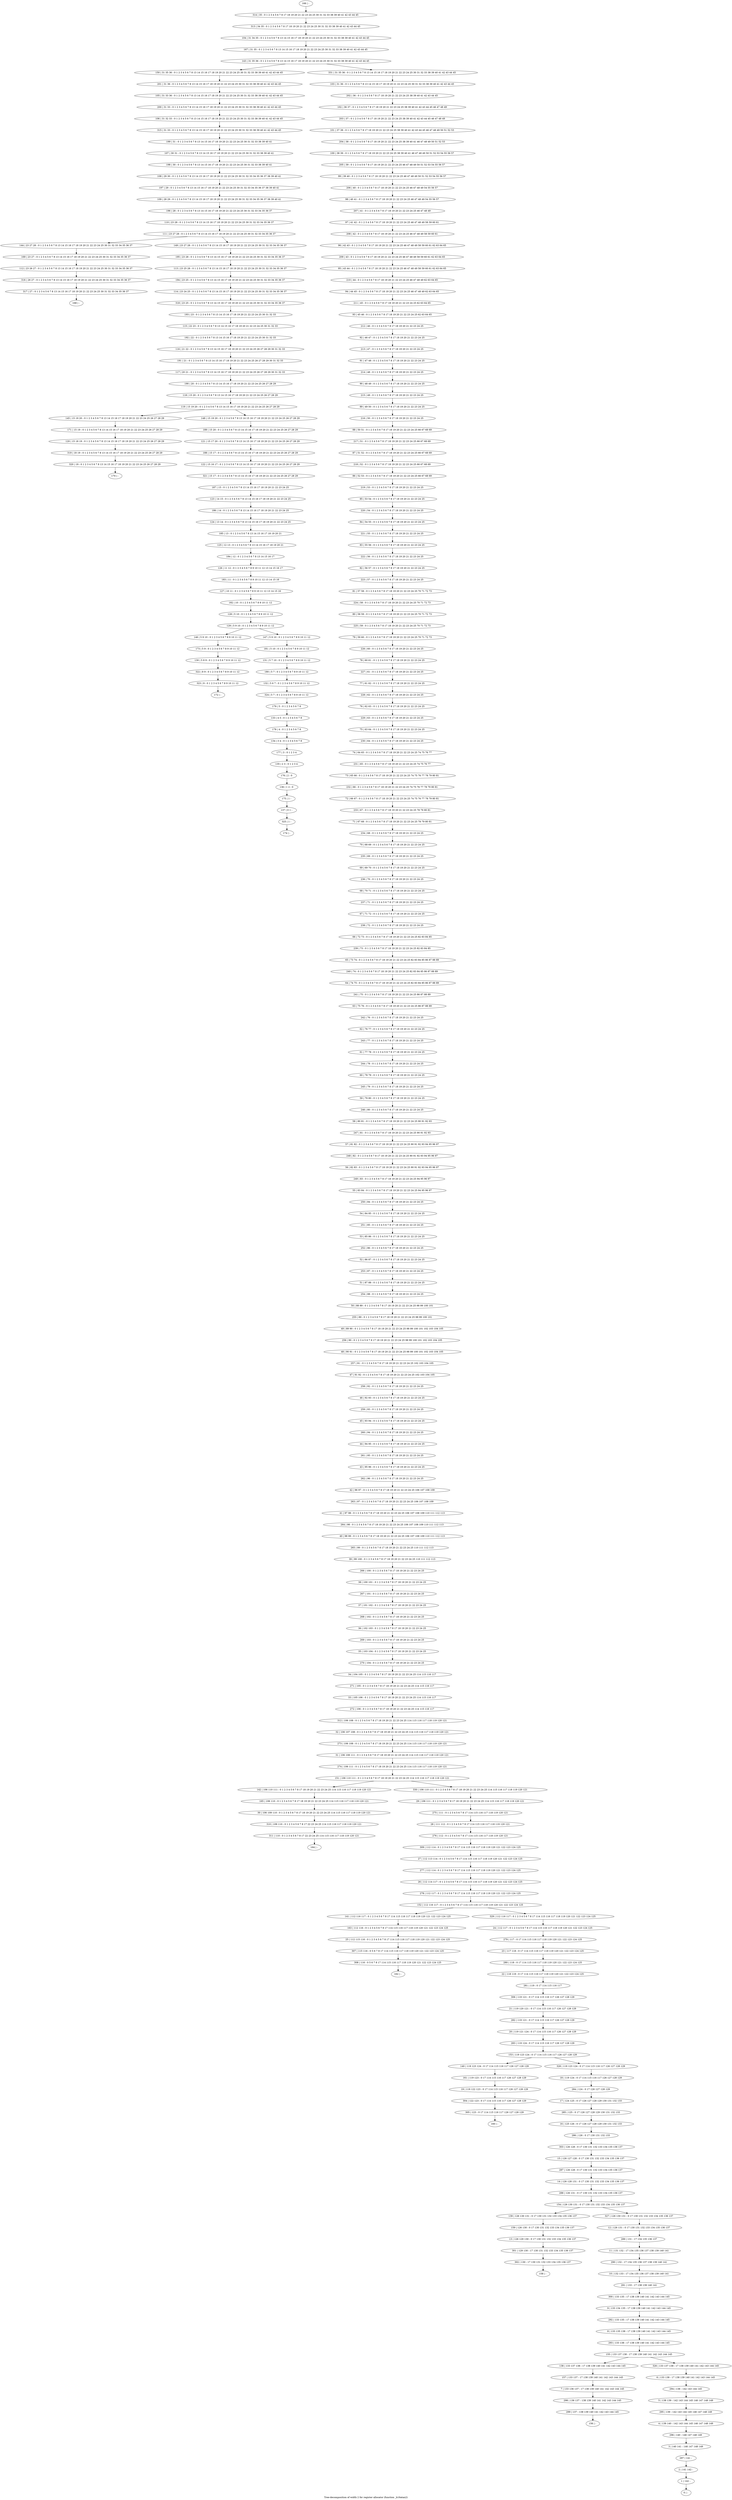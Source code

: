 digraph G {
graph [label="Tree-decomposition of width 2 for register allocator (function _b16atan2)"]
0[label="0 | : "];
1[label="1 | 142 : "];
2[label="2 | 141 142 : "];
3[label="3 | 140 141 : 146 147 148 149 "];
4[label="4 | 139 140 : 142 143 144 145 146 147 148 149 "];
5[label="5 | 138 139 : 142 143 144 145 146 147 148 149 "];
6[label="6 | 133 138 : 17 138 139 140 141 142 143 144 145 "];
7[label="7 | 133 136 137 : 17 138 139 140 141 142 143 144 145 "];
8[label="8 | 133 135 138 : 17 138 139 140 141 142 143 144 145 "];
9[label="9 | 133 134 135 : 17 138 139 140 141 142 143 144 145 "];
10[label="10 | 132 133 : 17 134 135 136 137 138 139 140 141 "];
11[label="11 | 131 132 : 17 134 135 136 137 138 139 140 141 "];
12[label="12 | 126 131 : 0 17 130 131 132 133 134 135 136 137 "];
13[label="13 | 126 129 130 : 0 17 130 131 132 133 134 135 136 137 "];
14[label="14 | 126 128 131 : 0 17 130 131 132 133 134 135 136 137 "];
15[label="15 | 126 127 128 : 0 17 130 131 132 133 134 135 136 137 "];
16[label="16 | 125 126 : 0 17 126 127 128 129 130 131 132 133 "];
17[label="17 | 124 125 : 0 17 126 127 128 129 130 131 132 133 "];
18[label="18 | 119 124 : 0 17 114 115 116 117 126 127 128 129 "];
19[label="19 | 119 122 123 : 0 17 114 115 116 117 126 127 128 129 "];
20[label="20 | 119 121 124 : 0 17 114 115 116 117 126 127 128 129 "];
21[label="21 | 119 120 121 : 0 17 114 115 116 117 126 127 128 129 "];
22[label="22 | 118 119 : 0 17 114 115 116 117 118 119 120 121 122 123 124 125 "];
23[label="23 | 117 118 : 0 17 114 115 116 117 118 119 120 121 122 123 124 125 "];
24[label="24 | 112 117 : 0 1 2 3 4 5 6 7 8 17 114 115 116 117 118 119 120 121 122 123 124 125 "];
25[label="25 | 112 115 116 : 0 1 2 3 4 5 6 7 8 17 114 115 116 117 118 119 120 121 122 123 124 125 "];
26[label="26 | 112 114 117 : 0 1 2 3 4 5 6 7 8 17 114 115 116 117 118 119 120 121 122 123 124 125 "];
27[label="27 | 112 113 114 : 0 1 2 3 4 5 6 7 8 17 114 115 116 117 118 119 120 121 122 123 124 125 "];
28[label="28 | 111 112 : 0 1 2 3 4 5 6 7 8 17 114 115 116 117 118 119 120 121 "];
29[label="29 | 106 111 : 0 1 2 3 4 5 6 7 8 17 18 19 20 21 22 23 24 25 114 115 116 117 118 119 120 121 "];
30[label="30 | 106 109 110 : 0 1 2 3 4 5 6 7 8 17 18 19 20 21 22 23 24 25 114 115 116 117 118 119 120 121 "];
31[label="31 | 106 108 111 : 0 1 2 3 4 5 6 7 8 17 18 19 20 21 22 23 24 25 114 115 116 117 118 119 120 121 "];
32[label="32 | 106 107 108 : 0 1 2 3 4 5 6 7 8 17 18 19 20 21 22 23 24 25 114 115 116 117 118 119 120 121 "];
33[label="33 | 105 106 : 0 1 2 3 4 5 6 7 8 17 18 19 20 21 22 23 24 25 114 115 116 117 "];
34[label="34 | 104 105 : 0 1 2 3 4 5 6 7 8 17 18 19 20 21 22 23 24 25 114 115 116 117 "];
35[label="35 | 103 104 : 0 1 2 3 4 5 6 7 8 17 18 19 20 21 22 23 24 25 "];
36[label="36 | 102 103 : 0 1 2 3 4 5 6 7 8 17 18 19 20 21 22 23 24 25 "];
37[label="37 | 101 102 : 0 1 2 3 4 5 6 7 8 17 18 19 20 21 22 23 24 25 "];
38[label="38 | 100 101 : 0 1 2 3 4 5 6 7 8 17 18 19 20 21 22 23 24 25 "];
39[label="39 | 99 100 : 0 1 2 3 4 5 6 7 8 17 18 19 20 21 22 23 24 25 110 111 112 113 "];
40[label="40 | 98 99 : 0 1 2 3 4 5 6 7 8 17 18 19 20 21 22 23 24 25 106 107 108 109 110 111 112 113 "];
41[label="41 | 97 98 : 0 1 2 3 4 5 6 7 8 17 18 19 20 21 22 23 24 25 106 107 108 109 110 111 112 113 "];
42[label="42 | 96 97 : 0 1 2 3 4 5 6 7 8 17 18 19 20 21 22 23 24 25 106 107 108 109 "];
43[label="43 | 95 96 : 0 1 2 3 4 5 6 7 8 17 18 19 20 21 22 23 24 25 "];
44[label="44 | 94 95 : 0 1 2 3 4 5 6 7 8 17 18 19 20 21 22 23 24 25 "];
45[label="45 | 93 94 : 0 1 2 3 4 5 6 7 8 17 18 19 20 21 22 23 24 25 "];
46[label="46 | 92 93 : 0 1 2 3 4 5 6 7 8 17 18 19 20 21 22 23 24 25 "];
47[label="47 | 91 92 : 0 1 2 3 4 5 6 7 8 17 18 19 20 21 22 23 24 25 102 103 104 105 "];
48[label="48 | 90 91 : 0 1 2 3 4 5 6 7 8 17 18 19 20 21 22 23 24 25 98 99 100 101 102 103 104 105 "];
49[label="49 | 89 90 : 0 1 2 3 4 5 6 7 8 17 18 19 20 21 22 23 24 25 98 99 100 101 102 103 104 105 "];
50[label="50 | 88 89 : 0 1 2 3 4 5 6 7 8 17 18 19 20 21 22 23 24 25 98 99 100 101 "];
51[label="51 | 87 88 : 0 1 2 3 4 5 6 7 8 17 18 19 20 21 22 23 24 25 "];
52[label="52 | 86 87 : 0 1 2 3 4 5 6 7 8 17 18 19 20 21 22 23 24 25 "];
53[label="53 | 85 86 : 0 1 2 3 4 5 6 7 8 17 18 19 20 21 22 23 24 25 "];
54[label="54 | 84 85 : 0 1 2 3 4 5 6 7 8 17 18 19 20 21 22 23 24 25 "];
55[label="55 | 83 84 : 0 1 2 3 4 5 6 7 8 17 18 19 20 21 22 23 24 25 94 95 96 97 "];
56[label="56 | 82 83 : 0 1 2 3 4 5 6 7 8 17 18 19 20 21 22 23 24 25 90 91 92 93 94 95 96 97 "];
57[label="57 | 81 82 : 0 1 2 3 4 5 6 7 8 17 18 19 20 21 22 23 24 25 90 91 92 93 94 95 96 97 "];
58[label="58 | 80 81 : 0 1 2 3 4 5 6 7 8 17 18 19 20 21 22 23 24 25 90 91 92 93 "];
59[label="59 | 79 80 : 0 1 2 3 4 5 6 7 8 17 18 19 20 21 22 23 24 25 "];
60[label="60 | 78 79 : 0 1 2 3 4 5 6 7 8 17 18 19 20 21 22 23 24 25 "];
61[label="61 | 77 78 : 0 1 2 3 4 5 6 7 8 17 18 19 20 21 22 23 24 25 "];
62[label="62 | 76 77 : 0 1 2 3 4 5 6 7 8 17 18 19 20 21 22 23 24 25 "];
63[label="63 | 75 76 : 0 1 2 3 4 5 6 7 8 17 18 19 20 21 22 23 24 25 86 87 88 89 "];
64[label="64 | 74 75 : 0 1 2 3 4 5 6 7 8 17 18 19 20 21 22 23 24 25 82 83 84 85 86 87 88 89 "];
65[label="65 | 73 74 : 0 1 2 3 4 5 6 7 8 17 18 19 20 21 22 23 24 25 82 83 84 85 86 87 88 89 "];
66[label="66 | 72 73 : 0 1 2 3 4 5 6 7 8 17 18 19 20 21 22 23 24 25 82 83 84 85 "];
67[label="67 | 71 72 : 0 1 2 3 4 5 6 7 8 17 18 19 20 21 22 23 24 25 "];
68[label="68 | 70 71 : 0 1 2 3 4 5 6 7 8 17 18 19 20 21 22 23 24 25 "];
69[label="69 | 69 70 : 0 1 2 3 4 5 6 7 8 17 18 19 20 21 22 23 24 25 "];
70[label="70 | 68 69 : 0 1 2 3 4 5 6 7 8 17 18 19 20 21 22 23 24 25 "];
71[label="71 | 67 68 : 0 1 2 3 4 5 6 7 8 17 18 19 20 21 22 23 24 25 78 79 80 81 "];
72[label="72 | 66 67 : 0 1 2 3 4 5 6 7 8 17 18 19 20 21 22 23 24 25 74 75 76 77 78 79 80 81 "];
73[label="73 | 65 66 : 0 1 2 3 4 5 6 7 8 17 18 19 20 21 22 23 24 25 74 75 76 77 78 79 80 81 "];
74[label="74 | 64 65 : 0 1 2 3 4 5 6 7 8 17 18 19 20 21 22 23 24 25 74 75 76 77 "];
75[label="75 | 63 64 : 0 1 2 3 4 5 6 7 8 17 18 19 20 21 22 23 24 25 "];
76[label="76 | 62 63 : 0 1 2 3 4 5 6 7 8 17 18 19 20 21 22 23 24 25 "];
77[label="77 | 61 62 : 0 1 2 3 4 5 6 7 8 17 18 19 20 21 22 23 24 25 "];
78[label="78 | 60 61 : 0 1 2 3 4 5 6 7 8 17 18 19 20 21 22 23 24 25 "];
79[label="79 | 59 60 : 0 1 2 3 4 5 6 7 8 17 18 19 20 21 22 23 24 25 70 71 72 73 "];
80[label="80 | 58 59 : 0 1 2 3 4 5 6 7 8 17 18 19 20 21 22 23 24 25 70 71 72 73 "];
81[label="81 | 57 58 : 0 1 2 3 4 5 6 7 8 17 18 19 20 21 22 23 24 25 70 71 72 73 "];
82[label="82 | 56 57 : 0 1 2 3 4 5 6 7 8 17 18 19 20 21 22 23 24 25 "];
83[label="83 | 55 56 : 0 1 2 3 4 5 6 7 8 17 18 19 20 21 22 23 24 25 "];
84[label="84 | 54 55 : 0 1 2 3 4 5 6 7 8 17 18 19 20 21 22 23 24 25 "];
85[label="85 | 53 54 : 0 1 2 3 4 5 6 7 8 17 18 19 20 21 22 23 24 25 "];
86[label="86 | 52 53 : 0 1 2 3 4 5 6 7 8 17 18 19 20 21 22 23 24 25 66 67 68 69 "];
87[label="87 | 51 52 : 0 1 2 3 4 5 6 7 8 17 18 19 20 21 22 23 24 25 66 67 68 69 "];
88[label="88 | 50 51 : 0 1 2 3 4 5 6 7 8 17 18 19 20 21 22 23 24 25 66 67 68 69 "];
89[label="89 | 49 50 : 0 1 2 3 4 5 6 7 8 17 18 19 20 21 22 23 24 25 "];
90[label="90 | 48 49 : 0 1 2 3 4 5 6 7 8 17 18 19 20 21 22 23 24 25 "];
91[label="91 | 47 48 : 0 1 2 3 4 5 6 7 8 17 18 19 20 21 22 23 24 25 "];
92[label="92 | 46 47 : 0 1 2 3 4 5 6 7 8 17 18 19 20 21 22 23 24 25 "];
93[label="93 | 45 46 : 0 1 2 3 4 5 6 7 8 17 18 19 20 21 22 23 24 25 62 63 64 65 "];
94[label="94 | 44 45 : 0 1 2 3 4 5 6 7 8 17 18 19 20 21 22 23 24 25 46 47 48 49 62 63 64 65 "];
95[label="95 | 43 44 : 0 1 2 3 4 5 6 7 8 17 18 19 20 21 22 23 24 25 46 47 48 49 58 59 60 61 62 63 64 65 "];
96[label="96 | 42 43 : 0 1 2 3 4 5 6 7 8 17 18 19 20 21 22 23 24 25 46 47 48 49 58 59 60 61 62 63 64 65 "];
97[label="97 | 41 42 : 0 1 2 3 4 5 6 7 8 17 18 19 20 21 22 23 24 25 46 47 48 49 58 59 60 61 "];
98[label="98 | 40 41 : 0 1 2 3 4 5 6 7 8 17 18 19 20 21 22 23 24 25 46 47 48 49 54 55 56 57 "];
99[label="99 | 39 40 : 0 1 2 3 4 5 6 7 8 17 18 19 20 21 22 23 24 25 46 47 48 49 50 51 52 53 54 55 56 57 "];
100[label="100 | 38 39 : 0 1 2 3 4 5 6 7 8 17 18 19 20 21 22 23 24 25 38 39 40 41 46 47 48 49 50 51 52 53 54 55 56 57 "];
101[label="101 | 37 38 : 0 1 2 3 4 5 6 7 8 17 18 19 20 21 22 23 24 25 38 39 40 41 42 43 44 45 46 47 48 49 50 51 52 53 "];
102[label="102 | 36 37 : 0 1 2 3 4 5 6 7 8 17 18 19 20 21 22 23 24 25 38 39 40 41 42 43 44 45 46 47 48 49 "];
103[label="103 | 31 36 : 0 1 2 3 4 5 6 7 8 13 14 15 16 17 18 19 20 21 22 23 24 25 30 31 32 33 38 39 40 41 42 43 44 45 "];
104[label="104 | 31 34 35 : 0 1 2 3 4 5 6 7 8 13 14 15 16 17 18 19 20 21 22 23 24 25 30 31 32 33 38 39 40 41 42 43 44 45 "];
105[label="105 | 31 33 36 : 0 1 2 3 4 5 6 7 8 13 14 15 16 17 18 19 20 21 22 23 24 25 30 31 32 33 38 39 40 41 42 43 44 45 "];
106[label="106 | 31 32 33 : 0 1 2 3 4 5 6 7 8 13 14 15 16 17 18 19 20 21 22 23 24 25 30 31 32 33 38 39 40 41 42 43 44 45 "];
107[label="107 | 30 31 : 0 1 2 3 4 5 6 7 8 13 14 15 16 17 18 19 20 21 22 23 24 25 30 31 32 33 38 39 40 41 "];
108[label="108 | 29 30 : 0 1 2 3 4 5 6 7 8 13 14 15 16 17 18 19 20 21 22 23 24 25 30 31 32 33 34 35 36 37 38 39 40 41 "];
109[label="109 | 28 29 : 0 1 2 3 4 5 6 7 8 13 14 15 16 17 18 19 20 21 22 23 24 25 30 31 32 33 34 35 36 37 38 39 40 41 "];
110[label="110 | 23 28 : 0 1 2 3 4 5 6 7 8 13 14 15 16 17 18 19 20 21 22 23 24 25 30 31 32 33 34 35 36 37 "];
111[label="111 | 23 27 28 : 0 1 2 3 4 5 6 7 8 13 14 15 16 17 18 19 20 21 22 23 24 25 30 31 32 33 34 35 36 37 "];
112[label="112 | 23 26 27 : 0 1 2 3 4 5 6 7 8 13 14 15 16 17 18 19 20 21 22 23 24 25 30 31 32 33 34 35 36 37 "];
113[label="113 | 23 25 28 : 0 1 2 3 4 5 6 7 8 13 14 15 16 17 18 19 20 21 22 23 24 25 30 31 32 33 34 35 36 37 "];
114[label="114 | 23 24 25 : 0 1 2 3 4 5 6 7 8 13 14 15 16 17 18 19 20 21 22 23 24 25 30 31 32 33 34 35 36 37 "];
115[label="115 | 22 23 : 0 1 2 3 4 5 6 7 8 13 14 15 16 17 18 19 20 21 22 23 24 25 30 31 32 33 "];
116[label="116 | 21 22 : 0 1 2 3 4 5 6 7 8 13 14 15 16 17 18 19 20 21 22 23 24 25 26 27 28 29 30 31 32 33 "];
117[label="117 | 20 21 : 0 1 2 3 4 5 6 7 8 13 14 15 16 17 18 19 20 21 22 23 24 25 26 27 28 29 30 31 32 33 "];
118[label="118 | 15 20 : 0 1 2 3 4 5 6 7 8 13 14 15 16 17 18 19 20 21 22 23 24 25 26 27 28 29 "];
119[label="119 | 15 19 20 : 0 1 2 3 4 5 6 7 8 13 14 15 16 17 18 19 20 21 22 23 24 25 26 27 28 29 "];
120[label="120 | 15 18 19 : 0 1 2 3 4 5 6 7 8 13 14 15 16 17 18 19 20 21 22 23 24 25 26 27 28 29 "];
121[label="121 | 15 17 20 : 0 1 2 3 4 5 6 7 8 13 14 15 16 17 18 19 20 21 22 23 24 25 26 27 28 29 "];
122[label="122 | 15 16 17 : 0 1 2 3 4 5 6 7 8 13 14 15 16 17 18 19 20 21 22 23 24 25 26 27 28 29 "];
123[label="123 | 14 15 : 0 1 2 3 4 5 6 7 8 13 14 15 16 17 18 19 20 21 22 23 24 25 "];
124[label="124 | 13 14 : 0 1 2 3 4 5 6 7 8 13 14 15 16 17 18 19 20 21 22 23 24 25 "];
125[label="125 | 12 13 : 0 1 2 3 4 5 6 7 8 13 14 15 16 17 18 19 20 21 "];
126[label="126 | 11 12 : 0 1 2 3 4 5 6 7 8 9 10 11 12 13 14 15 16 17 "];
127[label="127 | 10 11 : 0 1 2 3 4 5 6 7 8 9 10 11 12 13 14 15 16 "];
128[label="128 | 5 10 : 0 1 2 3 4 5 6 7 8 9 10 11 12 "];
129[label="129 | 5 9 10 : 0 1 2 3 4 5 6 7 8 9 10 11 12 "];
130[label="130 | 5 8 9 : 0 1 2 3 4 5 6 7 8 9 10 11 12 "];
131[label="131 | 5 7 10 : 0 1 2 3 4 5 6 7 8 9 10 11 12 "];
132[label="132 | 5 6 7 : 0 1 2 3 4 5 6 7 8 9 10 11 12 "];
133[label="133 | 4 5 : 0 1 2 3 4 5 6 7 8 "];
134[label="134 | 3 4 : 0 1 2 3 4 5 6 7 8 "];
135[label="135 | 2 3 : 0 1 2 3 4 "];
136[label="136 | 1 2 : 0 "];
137[label="137 | 0 1 : "];
138[label="138 | 133 137 138 : 17 138 139 140 141 142 143 144 145 "];
139[label="139 | 126 130 131 : 0 17 130 131 132 133 134 135 136 137 "];
140[label="140 | 119 123 124 : 0 17 114 115 116 117 126 127 128 129 "];
141[label="141 | 112 116 117 : 0 1 2 3 4 5 6 7 8 17 114 115 116 117 118 119 120 121 122 123 124 125 "];
142[label="142 | 106 110 111 : 0 1 2 3 4 5 6 7 8 17 18 19 20 21 22 23 24 25 114 115 116 117 118 119 120 121 "];
143[label="143 | 31 35 36 : 0 1 2 3 4 5 6 7 8 13 14 15 16 17 18 19 20 21 22 23 24 25 30 31 32 33 38 39 40 41 42 43 44 45 "];
144[label="144 | 23 27 28 : 0 1 2 3 4 5 6 7 8 13 14 15 16 17 18 19 20 21 22 23 24 25 30 31 32 33 34 35 36 37 "];
145[label="145 | 15 19 20 : 0 1 2 3 4 5 6 7 8 13 14 15 16 17 18 19 20 21 22 23 24 25 26 27 28 29 "];
146[label="146 | 5 9 10 : 0 1 2 3 4 5 6 7 8 9 10 11 12 "];
147[label="147 | 5 9 10 : 0 1 2 3 4 5 6 7 8 9 10 11 12 "];
148[label="148 | 15 19 20 : 0 1 2 3 4 5 6 7 8 13 14 15 16 17 18 19 20 21 22 23 24 25 26 27 28 29 "];
149[label="149 | 23 27 28 : 0 1 2 3 4 5 6 7 8 13 14 15 16 17 18 19 20 21 22 23 24 25 30 31 32 33 34 35 36 37 "];
150[label="150 | 31 35 36 : 0 1 2 3 4 5 6 7 8 13 14 15 16 17 18 19 20 21 22 23 24 25 30 31 32 33 38 39 40 41 42 43 44 45 "];
151[label="151 | 106 110 111 : 0 1 2 3 4 5 6 7 8 17 18 19 20 21 22 23 24 25 114 115 116 117 118 119 120 121 "];
152[label="152 | 112 116 117 : 0 1 2 3 4 5 6 7 8 17 114 115 116 117 118 119 120 121 122 123 124 125 "];
153[label="153 | 119 123 124 : 0 17 114 115 116 117 126 127 128 129 "];
154[label="154 | 126 130 131 : 0 17 130 131 132 133 134 135 136 137 "];
155[label="155 | 133 137 138 : 17 138 139 140 141 142 143 144 145 "];
156[label="156 | : "];
157[label="157 | 133 137 : 17 138 139 140 141 142 143 144 145 "];
158[label="158 | : "];
159[label="159 | 126 130 : 0 17 130 131 132 133 134 135 136 137 "];
160[label="160 | : "];
161[label="161 | 119 123 : 0 17 114 115 116 117 126 127 128 129 "];
162[label="162 | : "];
163[label="163 | 112 116 : 0 1 2 3 4 5 6 7 8 17 114 115 116 117 118 119 120 121 122 123 124 125 "];
164[label="164 | : "];
165[label="165 | 106 110 : 0 1 2 3 4 5 6 7 8 17 18 19 20 21 22 23 24 25 114 115 116 117 118 119 120 121 "];
166[label="166 | : "];
167[label="167 | 31 35 : 0 1 2 3 4 5 6 7 8 13 14 15 16 17 18 19 20 21 22 23 24 25 30 31 32 33 38 39 40 41 42 43 44 45 "];
168[label="168 | : "];
169[label="169 | 23 27 : 0 1 2 3 4 5 6 7 8 13 14 15 16 17 18 19 20 21 22 23 24 25 30 31 32 33 34 35 36 37 "];
170[label="170 | : "];
171[label="171 | 15 19 : 0 1 2 3 4 5 6 7 8 13 14 15 16 17 18 19 20 21 22 23 24 25 26 27 28 29 "];
172[label="172 | : "];
173[label="173 | 5 9 : 0 1 2 3 4 5 6 7 8 9 10 11 12 "];
174[label="174 | : "];
175[label="175 | 1 : "];
176[label="176 | 2 : 0 "];
177[label="177 | 3 : 0 1 2 3 4 "];
178[label="178 | 4 : 0 1 2 3 4 5 6 7 8 "];
179[label="179 | 5 : 0 1 2 3 4 5 6 7 8 "];
180[label="180 | 5 7 : 0 1 2 3 4 5 6 7 8 9 10 11 12 "];
181[label="181 | 5 10 : 0 1 2 3 4 5 6 7 8 9 10 11 12 "];
182[label="182 | 10 : 0 1 2 3 4 5 6 7 8 9 10 11 12 "];
183[label="183 | 11 : 0 1 2 3 4 5 6 7 8 9 10 11 12 13 14 15 16 "];
184[label="184 | 12 : 0 1 2 3 4 5 6 7 8 13 14 15 16 17 "];
185[label="185 | 13 : 0 1 2 3 4 5 6 7 8 13 14 15 16 17 18 19 20 21 "];
186[label="186 | 14 : 0 1 2 3 4 5 6 7 8 13 14 15 16 17 18 19 20 21 22 23 24 25 "];
187[label="187 | 15 : 0 1 2 3 4 5 6 7 8 13 14 15 16 17 18 19 20 21 22 23 24 25 "];
188[label="188 | 15 17 : 0 1 2 3 4 5 6 7 8 13 14 15 16 17 18 19 20 21 22 23 24 25 26 27 28 29 "];
189[label="189 | 15 20 : 0 1 2 3 4 5 6 7 8 13 14 15 16 17 18 19 20 21 22 23 24 25 26 27 28 29 "];
190[label="190 | 20 : 0 1 2 3 4 5 6 7 8 13 14 15 16 17 18 19 20 21 22 23 24 25 26 27 28 29 "];
191[label="191 | 21 : 0 1 2 3 4 5 6 7 8 13 14 15 16 17 18 19 20 21 22 23 24 25 26 27 28 29 30 31 32 33 "];
192[label="192 | 22 : 0 1 2 3 4 5 6 7 8 13 14 15 16 17 18 19 20 21 22 23 24 25 30 31 32 33 "];
193[label="193 | 23 : 0 1 2 3 4 5 6 7 8 13 14 15 16 17 18 19 20 21 22 23 24 25 30 31 32 33 "];
194[label="194 | 23 25 : 0 1 2 3 4 5 6 7 8 13 14 15 16 17 18 19 20 21 22 23 24 25 30 31 32 33 34 35 36 37 "];
195[label="195 | 23 28 : 0 1 2 3 4 5 6 7 8 13 14 15 16 17 18 19 20 21 22 23 24 25 30 31 32 33 34 35 36 37 "];
196[label="196 | 28 : 0 1 2 3 4 5 6 7 8 13 14 15 16 17 18 19 20 21 22 23 24 25 30 31 32 33 34 35 36 37 "];
197[label="197 | 29 : 0 1 2 3 4 5 6 7 8 13 14 15 16 17 18 19 20 21 22 23 24 25 30 31 32 33 34 35 36 37 38 39 40 41 "];
198[label="198 | 30 : 0 1 2 3 4 5 6 7 8 13 14 15 16 17 18 19 20 21 22 23 24 25 30 31 32 33 38 39 40 41 "];
199[label="199 | 31 : 0 1 2 3 4 5 6 7 8 13 14 15 16 17 18 19 20 21 22 23 24 25 30 31 32 33 38 39 40 41 "];
200[label="200 | 31 33 : 0 1 2 3 4 5 6 7 8 13 14 15 16 17 18 19 20 21 22 23 24 25 30 31 32 33 38 39 40 41 42 43 44 45 "];
201[label="201 | 31 36 : 0 1 2 3 4 5 6 7 8 13 14 15 16 17 18 19 20 21 22 23 24 25 30 31 32 33 38 39 40 41 42 43 44 45 "];
202[label="202 | 36 : 0 1 2 3 4 5 6 7 8 17 18 19 20 21 22 23 24 25 38 39 40 41 42 43 44 45 "];
203[label="203 | 37 : 0 1 2 3 4 5 6 7 8 17 18 19 20 21 22 23 24 25 38 39 40 41 42 43 44 45 46 47 48 49 "];
204[label="204 | 38 : 0 1 2 3 4 5 6 7 8 17 18 19 20 21 22 23 24 25 38 39 40 41 46 47 48 49 50 51 52 53 "];
205[label="205 | 39 : 0 1 2 3 4 5 6 7 8 17 18 19 20 21 22 23 24 25 46 47 48 49 50 51 52 53 54 55 56 57 "];
206[label="206 | 40 : 0 1 2 3 4 5 6 7 8 17 18 19 20 21 22 23 24 25 46 47 48 49 54 55 56 57 "];
207[label="207 | 41 : 0 1 2 3 4 5 6 7 8 17 18 19 20 21 22 23 24 25 46 47 48 49 "];
208[label="208 | 42 : 0 1 2 3 4 5 6 7 8 17 18 19 20 21 22 23 24 25 46 47 48 49 58 59 60 61 "];
209[label="209 | 43 : 0 1 2 3 4 5 6 7 8 17 18 19 20 21 22 23 24 25 46 47 48 49 58 59 60 61 62 63 64 65 "];
210[label="210 | 44 : 0 1 2 3 4 5 6 7 8 17 18 19 20 21 22 23 24 25 46 47 48 49 62 63 64 65 "];
211[label="211 | 45 : 0 1 2 3 4 5 6 7 8 17 18 19 20 21 22 23 24 25 62 63 64 65 "];
212[label="212 | 46 : 0 1 2 3 4 5 6 7 8 17 18 19 20 21 22 23 24 25 "];
213[label="213 | 47 : 0 1 2 3 4 5 6 7 8 17 18 19 20 21 22 23 24 25 "];
214[label="214 | 48 : 0 1 2 3 4 5 6 7 8 17 18 19 20 21 22 23 24 25 "];
215[label="215 | 49 : 0 1 2 3 4 5 6 7 8 17 18 19 20 21 22 23 24 25 "];
216[label="216 | 50 : 0 1 2 3 4 5 6 7 8 17 18 19 20 21 22 23 24 25 "];
217[label="217 | 51 : 0 1 2 3 4 5 6 7 8 17 18 19 20 21 22 23 24 25 66 67 68 69 "];
218[label="218 | 52 : 0 1 2 3 4 5 6 7 8 17 18 19 20 21 22 23 24 25 66 67 68 69 "];
219[label="219 | 53 : 0 1 2 3 4 5 6 7 8 17 18 19 20 21 22 23 24 25 "];
220[label="220 | 54 : 0 1 2 3 4 5 6 7 8 17 18 19 20 21 22 23 24 25 "];
221[label="221 | 55 : 0 1 2 3 4 5 6 7 8 17 18 19 20 21 22 23 24 25 "];
222[label="222 | 56 : 0 1 2 3 4 5 6 7 8 17 18 19 20 21 22 23 24 25 "];
223[label="223 | 57 : 0 1 2 3 4 5 6 7 8 17 18 19 20 21 22 23 24 25 "];
224[label="224 | 58 : 0 1 2 3 4 5 6 7 8 17 18 19 20 21 22 23 24 25 70 71 72 73 "];
225[label="225 | 59 : 0 1 2 3 4 5 6 7 8 17 18 19 20 21 22 23 24 25 70 71 72 73 "];
226[label="226 | 60 : 0 1 2 3 4 5 6 7 8 17 18 19 20 21 22 23 24 25 "];
227[label="227 | 61 : 0 1 2 3 4 5 6 7 8 17 18 19 20 21 22 23 24 25 "];
228[label="228 | 62 : 0 1 2 3 4 5 6 7 8 17 18 19 20 21 22 23 24 25 "];
229[label="229 | 63 : 0 1 2 3 4 5 6 7 8 17 18 19 20 21 22 23 24 25 "];
230[label="230 | 64 : 0 1 2 3 4 5 6 7 8 17 18 19 20 21 22 23 24 25 "];
231[label="231 | 65 : 0 1 2 3 4 5 6 7 8 17 18 19 20 21 22 23 24 25 74 75 76 77 "];
232[label="232 | 66 : 0 1 2 3 4 5 6 7 8 17 18 19 20 21 22 23 24 25 74 75 76 77 78 79 80 81 "];
233[label="233 | 67 : 0 1 2 3 4 5 6 7 8 17 18 19 20 21 22 23 24 25 78 79 80 81 "];
234[label="234 | 68 : 0 1 2 3 4 5 6 7 8 17 18 19 20 21 22 23 24 25 "];
235[label="235 | 69 : 0 1 2 3 4 5 6 7 8 17 18 19 20 21 22 23 24 25 "];
236[label="236 | 70 : 0 1 2 3 4 5 6 7 8 17 18 19 20 21 22 23 24 25 "];
237[label="237 | 71 : 0 1 2 3 4 5 6 7 8 17 18 19 20 21 22 23 24 25 "];
238[label="238 | 72 : 0 1 2 3 4 5 6 7 8 17 18 19 20 21 22 23 24 25 "];
239[label="239 | 73 : 0 1 2 3 4 5 6 7 8 17 18 19 20 21 22 23 24 25 82 83 84 85 "];
240[label="240 | 74 : 0 1 2 3 4 5 6 7 8 17 18 19 20 21 22 23 24 25 82 83 84 85 86 87 88 89 "];
241[label="241 | 75 : 0 1 2 3 4 5 6 7 8 17 18 19 20 21 22 23 24 25 86 87 88 89 "];
242[label="242 | 76 : 0 1 2 3 4 5 6 7 8 17 18 19 20 21 22 23 24 25 "];
243[label="243 | 77 : 0 1 2 3 4 5 6 7 8 17 18 19 20 21 22 23 24 25 "];
244[label="244 | 78 : 0 1 2 3 4 5 6 7 8 17 18 19 20 21 22 23 24 25 "];
245[label="245 | 79 : 0 1 2 3 4 5 6 7 8 17 18 19 20 21 22 23 24 25 "];
246[label="246 | 80 : 0 1 2 3 4 5 6 7 8 17 18 19 20 21 22 23 24 25 "];
247[label="247 | 81 : 0 1 2 3 4 5 6 7 8 17 18 19 20 21 22 23 24 25 90 91 92 93 "];
248[label="248 | 82 : 0 1 2 3 4 5 6 7 8 17 18 19 20 21 22 23 24 25 90 91 92 93 94 95 96 97 "];
249[label="249 | 83 : 0 1 2 3 4 5 6 7 8 17 18 19 20 21 22 23 24 25 94 95 96 97 "];
250[label="250 | 84 : 0 1 2 3 4 5 6 7 8 17 18 19 20 21 22 23 24 25 "];
251[label="251 | 85 : 0 1 2 3 4 5 6 7 8 17 18 19 20 21 22 23 24 25 "];
252[label="252 | 86 : 0 1 2 3 4 5 6 7 8 17 18 19 20 21 22 23 24 25 "];
253[label="253 | 87 : 0 1 2 3 4 5 6 7 8 17 18 19 20 21 22 23 24 25 "];
254[label="254 | 88 : 0 1 2 3 4 5 6 7 8 17 18 19 20 21 22 23 24 25 "];
255[label="255 | 89 : 0 1 2 3 4 5 6 7 8 17 18 19 20 21 22 23 24 25 98 99 100 101 "];
256[label="256 | 90 : 0 1 2 3 4 5 6 7 8 17 18 19 20 21 22 23 24 25 98 99 100 101 102 103 104 105 "];
257[label="257 | 91 : 0 1 2 3 4 5 6 7 8 17 18 19 20 21 22 23 24 25 102 103 104 105 "];
258[label="258 | 92 : 0 1 2 3 4 5 6 7 8 17 18 19 20 21 22 23 24 25 "];
259[label="259 | 93 : 0 1 2 3 4 5 6 7 8 17 18 19 20 21 22 23 24 25 "];
260[label="260 | 94 : 0 1 2 3 4 5 6 7 8 17 18 19 20 21 22 23 24 25 "];
261[label="261 | 95 : 0 1 2 3 4 5 6 7 8 17 18 19 20 21 22 23 24 25 "];
262[label="262 | 96 : 0 1 2 3 4 5 6 7 8 17 18 19 20 21 22 23 24 25 "];
263[label="263 | 97 : 0 1 2 3 4 5 6 7 8 17 18 19 20 21 22 23 24 25 106 107 108 109 "];
264[label="264 | 98 : 0 1 2 3 4 5 6 7 8 17 18 19 20 21 22 23 24 25 106 107 108 109 110 111 112 113 "];
265[label="265 | 99 : 0 1 2 3 4 5 6 7 8 17 18 19 20 21 22 23 24 25 110 111 112 113 "];
266[label="266 | 100 : 0 1 2 3 4 5 6 7 8 17 18 19 20 21 22 23 24 25 "];
267[label="267 | 101 : 0 1 2 3 4 5 6 7 8 17 18 19 20 21 22 23 24 25 "];
268[label="268 | 102 : 0 1 2 3 4 5 6 7 8 17 18 19 20 21 22 23 24 25 "];
269[label="269 | 103 : 0 1 2 3 4 5 6 7 8 17 18 19 20 21 22 23 24 25 "];
270[label="270 | 104 : 0 1 2 3 4 5 6 7 8 17 18 19 20 21 22 23 24 25 "];
271[label="271 | 105 : 0 1 2 3 4 5 6 7 8 17 18 19 20 21 22 23 24 25 114 115 116 117 "];
272[label="272 | 106 : 0 1 2 3 4 5 6 7 8 17 18 19 20 21 22 23 24 25 114 115 116 117 "];
273[label="273 | 106 108 : 0 1 2 3 4 5 6 7 8 17 18 19 20 21 22 23 24 25 114 115 116 117 118 119 120 121 "];
274[label="274 | 106 111 : 0 1 2 3 4 5 6 7 8 17 18 19 20 21 22 23 24 25 114 115 116 117 118 119 120 121 "];
275[label="275 | 111 : 0 1 2 3 4 5 6 7 8 17 114 115 116 117 118 119 120 121 "];
276[label="276 | 112 : 0 1 2 3 4 5 6 7 8 17 114 115 116 117 118 119 120 121 "];
277[label="277 | 112 114 : 0 1 2 3 4 5 6 7 8 17 114 115 116 117 118 119 120 121 122 123 124 125 "];
278[label="278 | 112 117 : 0 1 2 3 4 5 6 7 8 17 114 115 116 117 118 119 120 121 122 123 124 125 "];
279[label="279 | 117 : 0 17 114 115 116 117 118 119 120 121 122 123 124 125 "];
280[label="280 | 118 : 0 17 114 115 116 117 118 119 120 121 122 123 124 125 "];
281[label="281 | 119 : 0 17 114 115 116 117 "];
282[label="282 | 119 121 : 0 17 114 115 116 117 126 127 128 129 "];
283[label="283 | 119 124 : 0 17 114 115 116 117 126 127 128 129 "];
284[label="284 | 124 : 0 17 126 127 128 129 "];
285[label="285 | 125 : 0 17 126 127 128 129 130 131 132 133 "];
286[label="286 | 126 : 0 17 130 131 132 133 "];
287[label="287 | 126 128 : 0 17 130 131 132 133 134 135 136 137 "];
288[label="288 | 126 131 : 0 17 130 131 132 133 134 135 136 137 "];
289[label="289 | 131 : 17 134 135 136 137 "];
290[label="290 | 132 : 17 134 135 136 137 138 139 140 141 "];
291[label="291 | 133 : 17 138 139 140 141 "];
292[label="292 | 133 135 : 17 138 139 140 141 142 143 144 145 "];
293[label="293 | 133 138 : 17 138 139 140 141 142 143 144 145 "];
294[label="294 | 138 : 142 143 144 145 "];
295[label="295 | 139 : 142 143 144 145 146 147 148 149 "];
296[label="296 | 140 : 146 147 148 149 "];
297[label="297 | 141 : "];
298[label="298 | 136 137 : 138 139 140 141 142 143 144 145 "];
299[label="299 | 137 : 138 139 140 141 142 143 144 145 "];
300[label="300 | 133 135 : 17 138 139 140 141 142 143 144 145 "];
301[label="301 | 129 130 : 17 130 131 132 133 134 135 136 137 "];
302[label="302 | 130 : 17 130 131 132 133 134 135 136 137 "];
303[label="303 | 126 128 : 0 17 130 131 132 133 134 135 136 137 "];
304[label="304 | 122 123 : 0 17 114 115 116 117 126 127 128 129 "];
305[label="305 | 123 : 0 17 114 115 116 117 126 127 128 129 "];
306[label="306 | 119 121 : 0 17 114 115 116 117 126 127 128 129 "];
307[label="307 | 115 116 : 0 5 6 7 8 17 114 115 116 117 118 119 120 121 122 123 124 125 "];
308[label="308 | 116 : 0 5 6 7 8 17 114 115 116 117 118 119 120 121 122 123 124 125 "];
309[label="309 | 112 114 : 0 1 2 3 4 5 6 7 8 17 114 115 116 117 118 119 120 121 122 123 124 125 "];
310[label="310 | 109 110 : 0 1 2 3 4 5 6 7 8 17 22 23 24 25 114 115 116 117 118 119 120 121 "];
311[label="311 | 110 : 0 1 2 3 4 5 6 7 8 17 22 23 24 25 114 115 116 117 118 119 120 121 "];
312[label="312 | 106 108 : 0 1 2 3 4 5 6 7 8 17 18 19 20 21 22 23 24 25 114 115 116 117 118 119 120 121 "];
313[label="313 | 34 35 : 0 1 2 3 4 5 6 7 8 17 18 19 20 21 22 23 24 25 30 31 32 33 38 39 40 41 42 43 44 45 "];
314[label="314 | 35 : 0 1 2 3 4 5 6 7 8 17 18 19 20 21 22 23 24 25 30 31 32 33 38 39 40 41 42 43 44 45 "];
315[label="315 | 31 33 : 0 1 2 3 4 5 6 7 8 13 14 15 16 17 18 19 20 21 22 23 24 25 30 31 32 33 38 39 40 41 42 43 44 45 "];
316[label="316 | 26 27 : 0 1 2 3 4 5 6 7 8 13 14 15 16 17 18 19 20 21 22 23 24 25 30 31 32 33 34 35 36 37 "];
317[label="317 | 27 : 0 1 2 3 4 5 6 7 8 13 14 15 16 17 18 19 20 21 22 23 24 25 30 31 32 33 34 35 36 37 "];
318[label="318 | 23 25 : 0 1 2 3 4 5 6 7 8 13 14 15 16 17 18 19 20 21 22 23 24 25 30 31 32 33 34 35 36 37 "];
319[label="319 | 18 19 : 0 1 2 3 4 5 6 7 8 13 14 15 16 17 18 19 20 21 22 23 24 25 26 27 28 29 "];
320[label="320 | 19 : 0 1 2 3 4 5 6 7 8 13 14 15 16 17 18 19 20 21 22 23 24 25 26 27 28 29 "];
321[label="321 | 15 17 : 0 1 2 3 4 5 6 7 8 13 14 15 16 17 18 19 20 21 22 23 24 25 26 27 28 29 "];
322[label="322 | 8 9 : 0 1 2 3 4 5 6 7 8 9 10 11 12 "];
323[label="323 | 9 : 0 1 2 3 4 5 6 7 8 9 10 11 12 "];
324[label="324 | 5 7 : 0 1 2 3 4 5 6 7 8 9 10 11 12 "];
325[label="325 | 1 : "];
326[label="326 | 133 137 138 : 17 138 139 140 141 142 143 144 145 "];
327[label="327 | 126 130 131 : 0 17 130 131 132 133 134 135 136 137 "];
328[label="328 | 119 123 124 : 0 17 114 115 116 117 126 127 128 129 "];
329[label="329 | 112 116 117 : 0 1 2 3 4 5 6 7 8 17 114 115 116 117 118 119 120 121 122 123 124 125 "];
330[label="330 | 106 110 111 : 0 1 2 3 4 5 6 7 8 17 18 19 20 21 22 23 24 25 114 115 116 117 118 119 120 121 "];
331[label="331 | 31 35 36 : 0 1 2 3 4 5 6 7 8 13 14 15 16 17 18 19 20 21 22 23 24 25 30 31 32 33 38 39 40 41 42 43 44 45 "];
110->111 ;
118->119 ;
128->129 ;
111->144 ;
119->145 ;
129->146 ;
129->147 ;
119->148 ;
111->149 ;
157->7 ;
138->157 ;
159->13 ;
139->159 ;
161->19 ;
140->161 ;
163->25 ;
141->163 ;
165->30 ;
142->165 ;
169->112 ;
144->169 ;
171->120 ;
145->171 ;
173->130 ;
146->173 ;
175->137 ;
136->175 ;
176->136 ;
135->176 ;
177->135 ;
134->177 ;
178->134 ;
133->178 ;
179->133 ;
180->132 ;
131->180 ;
181->131 ;
147->181 ;
182->128 ;
127->182 ;
183->127 ;
126->183 ;
184->126 ;
125->184 ;
185->125 ;
124->185 ;
186->124 ;
123->186 ;
187->123 ;
188->122 ;
121->188 ;
189->121 ;
148->189 ;
190->118 ;
117->190 ;
191->117 ;
116->191 ;
192->116 ;
115->192 ;
193->115 ;
194->114 ;
113->194 ;
195->113 ;
149->195 ;
196->110 ;
109->196 ;
197->109 ;
108->197 ;
198->108 ;
107->198 ;
199->107 ;
200->106 ;
105->200 ;
201->105 ;
150->201 ;
7->298 ;
299->156 ;
298->299 ;
13->301 ;
302->158 ;
301->302 ;
19->304 ;
305->160 ;
304->305 ;
25->307 ;
308->162 ;
307->308 ;
30->310 ;
311->164 ;
310->311 ;
315->199 ;
106->315 ;
112->316 ;
317->168 ;
316->317 ;
318->193 ;
114->318 ;
120->319 ;
320->170 ;
319->320 ;
321->187 ;
122->321 ;
130->322 ;
323->172 ;
322->323 ;
324->179 ;
132->324 ;
325->174 ;
137->325 ;
166->314 ;
314->313 ;
313->104 ;
104->167 ;
167->143 ;
103->202 ;
202->102 ;
102->203 ;
203->101 ;
101->204 ;
204->100 ;
100->205 ;
205->99 ;
99->206 ;
206->98 ;
98->207 ;
207->97 ;
97->208 ;
208->96 ;
96->209 ;
209->95 ;
95->210 ;
210->94 ;
94->211 ;
211->93 ;
93->212 ;
212->92 ;
92->213 ;
213->91 ;
91->214 ;
214->90 ;
90->215 ;
215->89 ;
89->216 ;
216->88 ;
88->217 ;
217->87 ;
87->218 ;
218->86 ;
86->219 ;
219->85 ;
85->220 ;
220->84 ;
84->221 ;
221->83 ;
83->222 ;
222->82 ;
82->223 ;
223->81 ;
81->224 ;
224->80 ;
80->225 ;
225->79 ;
79->226 ;
226->78 ;
78->227 ;
227->77 ;
77->228 ;
228->76 ;
76->229 ;
229->75 ;
75->230 ;
230->74 ;
74->231 ;
231->73 ;
73->232 ;
232->72 ;
72->233 ;
233->71 ;
71->234 ;
234->70 ;
70->235 ;
235->69 ;
69->236 ;
236->68 ;
68->237 ;
237->67 ;
67->238 ;
238->66 ;
66->239 ;
239->65 ;
65->240 ;
240->64 ;
64->241 ;
241->63 ;
63->242 ;
242->62 ;
62->243 ;
243->61 ;
61->244 ;
244->60 ;
60->245 ;
245->59 ;
59->246 ;
246->58 ;
58->247 ;
247->57 ;
57->248 ;
248->56 ;
56->249 ;
249->55 ;
55->250 ;
250->54 ;
54->251 ;
251->53 ;
53->252 ;
252->52 ;
52->253 ;
253->51 ;
51->254 ;
254->50 ;
50->255 ;
255->49 ;
49->256 ;
256->48 ;
48->257 ;
257->47 ;
47->258 ;
258->46 ;
46->259 ;
259->45 ;
45->260 ;
260->44 ;
44->261 ;
261->43 ;
43->262 ;
262->42 ;
42->263 ;
263->41 ;
41->264 ;
264->40 ;
40->265 ;
265->39 ;
39->266 ;
266->38 ;
38->267 ;
267->37 ;
37->268 ;
268->36 ;
36->269 ;
269->35 ;
35->270 ;
270->34 ;
34->271 ;
271->33 ;
33->272 ;
272->312 ;
312->32 ;
32->273 ;
273->31 ;
31->274 ;
274->151 ;
29->275 ;
275->28 ;
28->276 ;
276->309 ;
309->27 ;
27->277 ;
277->26 ;
26->278 ;
278->152 ;
24->279 ;
279->23 ;
23->280 ;
280->22 ;
22->281 ;
281->306 ;
306->21 ;
21->282 ;
282->20 ;
20->283 ;
283->153 ;
18->284 ;
284->17 ;
17->285 ;
285->16 ;
16->286 ;
286->303 ;
303->15 ;
15->287 ;
287->14 ;
14->288 ;
288->154 ;
12->289 ;
289->11 ;
11->290 ;
290->10 ;
10->291 ;
291->300 ;
300->9 ;
9->292 ;
292->8 ;
8->293 ;
293->155 ;
6->294 ;
294->5 ;
5->295 ;
295->4 ;
4->296 ;
296->3 ;
3->297 ;
297->2 ;
2->1 ;
1->0 ;
326->6 ;
327->12 ;
328->18 ;
329->24 ;
330->29 ;
331->103 ;
155->138 ;
155->326 ;
154->139 ;
154->327 ;
153->140 ;
153->328 ;
152->141 ;
152->329 ;
151->142 ;
151->330 ;
143->150 ;
143->331 ;
}
